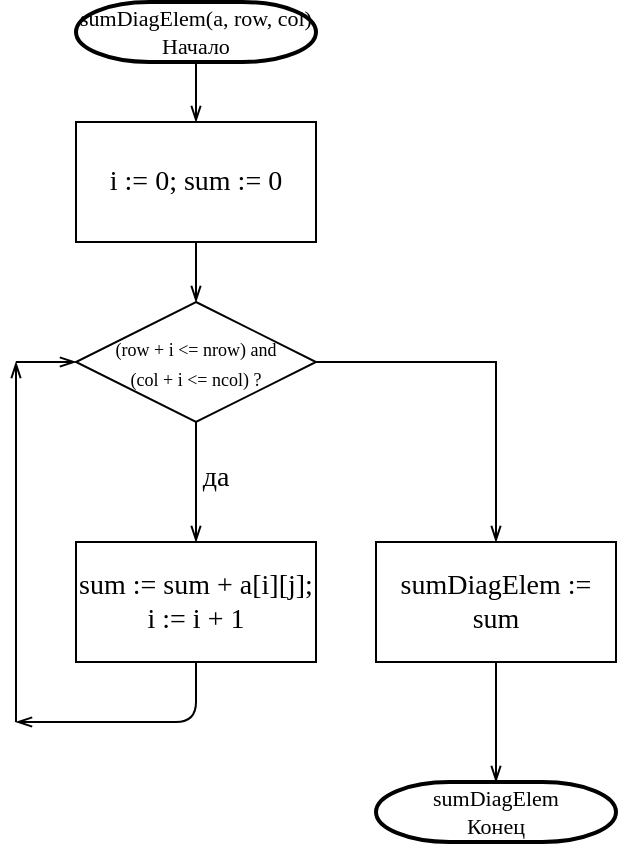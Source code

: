 <mxfile version="13.7.9" type="device"><diagram id="El-G7vTUv2rXQGJ7jVw6" name="Страница 1"><mxGraphModel dx="1422" dy="815" grid="1" gridSize="30" guides="1" tooltips="1" connect="1" arrows="1" fold="1" page="1" pageScale="1" pageWidth="827" pageHeight="1169" math="0" shadow="0"><root><mxCell id="0"/><mxCell id="1" parent="0"/><mxCell id="XWUzQ6VDqn4qu8pADj6Q-1" value="&lt;font&gt;sumDiagElem(a, row, col)&lt;br&gt;Начало&lt;br&gt;&lt;/font&gt;" style="strokeWidth=2;html=1;shape=mxgraph.flowchart.terminator;whiteSpace=wrap;fontSize=11;fontFamily=Times New Roman;" vertex="1" parent="1"><mxGeometry x="120" y="240" width="120" height="30" as="geometry"/></mxCell><mxCell id="XWUzQ6VDqn4qu8pADj6Q-13" style="edgeStyle=orthogonalEdgeStyle;rounded=0;orthogonalLoop=1;jettySize=auto;html=1;exitX=1;exitY=0.5;exitDx=0;exitDy=0;entryX=0.5;entryY=0;entryDx=0;entryDy=0;fontFamily=Times New Roman;fontSize=14;endArrow=openThin;endFill=0;" edge="1" parent="1" source="XWUzQ6VDqn4qu8pADj6Q-2" target="XWUzQ6VDqn4qu8pADj6Q-12"><mxGeometry relative="1" as="geometry"/></mxCell><mxCell id="XWUzQ6VDqn4qu8pADj6Q-2" value="&lt;font style=&quot;font-size: 9px&quot;&gt;(row + i &amp;lt;= nrow) and&lt;br&gt;(col + i &amp;lt;= ncol) ?&lt;/font&gt;" style="rhombus;whiteSpace=wrap;html=1;fontFamily=Times New Roman;" vertex="1" parent="1"><mxGeometry x="120" y="390" width="120" height="60" as="geometry"/></mxCell><mxCell id="XWUzQ6VDqn4qu8pADj6Q-3" value="" style="endArrow=openThin;html=1;fontFamily=Times New Roman;fontSize=14;endFill=0;exitX=0.5;exitY=1;exitDx=0;exitDy=0;exitPerimeter=0;" edge="1" parent="1" source="XWUzQ6VDqn4qu8pADj6Q-1"><mxGeometry width="50" height="50" relative="1" as="geometry"><mxPoint x="330" y="290" as="sourcePoint"/><mxPoint x="180" y="300" as="targetPoint"/></mxGeometry></mxCell><mxCell id="XWUzQ6VDqn4qu8pADj6Q-4" value="i := 0; sum := 0" style="rounded=0;whiteSpace=wrap;html=1;fontFamily=Times New Roman;fontSize=14;" vertex="1" parent="1"><mxGeometry x="120" y="300" width="120" height="60" as="geometry"/></mxCell><mxCell id="XWUzQ6VDqn4qu8pADj6Q-5" value="" style="endArrow=openThin;html=1;fontFamily=Times New Roman;fontSize=14;endFill=0;entryX=0.5;entryY=0;entryDx=0;entryDy=0;exitX=0.5;exitY=1;exitDx=0;exitDy=0;" edge="1" parent="1" source="XWUzQ6VDqn4qu8pADj6Q-4" target="XWUzQ6VDqn4qu8pADj6Q-2"><mxGeometry width="50" height="50" relative="1" as="geometry"><mxPoint x="300" y="410" as="sourcePoint"/><mxPoint x="350" y="360" as="targetPoint"/></mxGeometry></mxCell><mxCell id="XWUzQ6VDqn4qu8pADj6Q-6" value="sum := sum + a[i][j];&lt;br&gt;i := i + 1" style="rounded=0;whiteSpace=wrap;html=1;fontFamily=Times New Roman;fontSize=14;" vertex="1" parent="1"><mxGeometry x="120" y="510" width="120" height="60" as="geometry"/></mxCell><mxCell id="XWUzQ6VDqn4qu8pADj6Q-7" value="" style="endArrow=openThin;html=1;fontFamily=Times New Roman;fontSize=14;endFill=0;entryX=0.5;entryY=0;entryDx=0;entryDy=0;exitX=0.5;exitY=1;exitDx=0;exitDy=0;" edge="1" parent="1" source="XWUzQ6VDqn4qu8pADj6Q-2" target="XWUzQ6VDqn4qu8pADj6Q-6"><mxGeometry width="50" height="50" relative="1" as="geometry"><mxPoint x="360" y="380" as="sourcePoint"/><mxPoint x="410" y="330" as="targetPoint"/></mxGeometry></mxCell><mxCell id="XWUzQ6VDqn4qu8pADj6Q-8" value="да" style="text;html=1;strokeColor=none;fillColor=none;align=center;verticalAlign=middle;whiteSpace=wrap;rounded=0;fontFamily=Times New Roman;fontSize=14;" vertex="1" parent="1"><mxGeometry x="170" y="468" width="40" height="20" as="geometry"/></mxCell><mxCell id="XWUzQ6VDqn4qu8pADj6Q-9" value="" style="endArrow=openThin;html=1;fontFamily=Times New Roman;fontSize=14;endFill=0;exitX=0.5;exitY=1;exitDx=0;exitDy=0;" edge="1" parent="1" source="XWUzQ6VDqn4qu8pADj6Q-6"><mxGeometry width="50" height="50" relative="1" as="geometry"><mxPoint x="120" y="680" as="sourcePoint"/><mxPoint x="90" y="600" as="targetPoint"/><Array as="points"><mxPoint x="180" y="600"/></Array></mxGeometry></mxCell><mxCell id="XWUzQ6VDqn4qu8pADj6Q-10" value="" style="endArrow=openThin;html=1;fontFamily=Times New Roman;fontSize=14;endFill=0;" edge="1" parent="1"><mxGeometry width="50" height="50" relative="1" as="geometry"><mxPoint x="90" y="600" as="sourcePoint"/><mxPoint x="90" y="420" as="targetPoint"/></mxGeometry></mxCell><mxCell id="XWUzQ6VDqn4qu8pADj6Q-11" value="" style="endArrow=openThin;html=1;fontFamily=Times New Roman;fontSize=14;endFill=0;entryX=0;entryY=0.5;entryDx=0;entryDy=0;" edge="1" parent="1" target="XWUzQ6VDqn4qu8pADj6Q-2"><mxGeometry width="50" height="50" relative="1" as="geometry"><mxPoint x="90" y="420" as="sourcePoint"/><mxPoint x="410" y="360" as="targetPoint"/></mxGeometry></mxCell><mxCell id="XWUzQ6VDqn4qu8pADj6Q-15" style="edgeStyle=orthogonalEdgeStyle;rounded=0;orthogonalLoop=1;jettySize=auto;html=1;exitX=0.5;exitY=1;exitDx=0;exitDy=0;entryX=0.5;entryY=0;entryDx=0;entryDy=0;entryPerimeter=0;endArrow=openThin;endFill=0;fontFamily=Times New Roman;fontSize=14;" edge="1" parent="1" source="XWUzQ6VDqn4qu8pADj6Q-12" target="XWUzQ6VDqn4qu8pADj6Q-14"><mxGeometry relative="1" as="geometry"/></mxCell><mxCell id="XWUzQ6VDqn4qu8pADj6Q-12" value="sumDiagElem := sum" style="rounded=0;whiteSpace=wrap;html=1;fontFamily=Times New Roman;fontSize=14;" vertex="1" parent="1"><mxGeometry x="270" y="510" width="120" height="60" as="geometry"/></mxCell><mxCell id="XWUzQ6VDqn4qu8pADj6Q-14" value="sumDiagElem&lt;br&gt;Конец" style="strokeWidth=2;html=1;shape=mxgraph.flowchart.terminator;whiteSpace=wrap;fontSize=11;fontFamily=Times New Roman;" vertex="1" parent="1"><mxGeometry x="270" y="630" width="120" height="30" as="geometry"/></mxCell></root></mxGraphModel></diagram></mxfile>